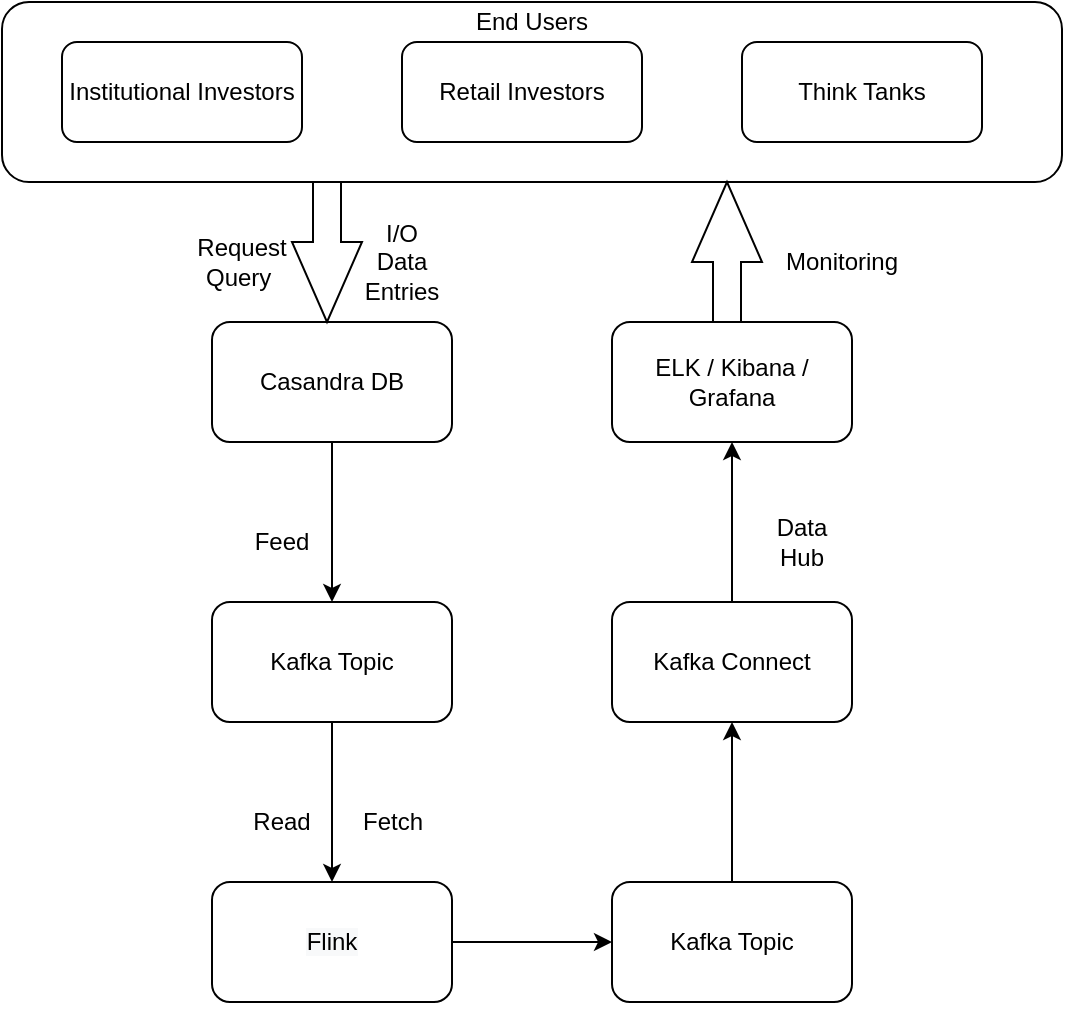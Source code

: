 <mxfile version="14.1.4" type="github">
  <diagram id="wY4aChrGW-KO0GEUPAc9" name="Page-1">
    <mxGraphModel dx="782" dy="437" grid="1" gridSize="10" guides="1" tooltips="1" connect="1" arrows="1" fold="1" page="1" pageScale="1" pageWidth="1100" pageHeight="850" math="0" shadow="0">
      <root>
        <mxCell id="0" />
        <mxCell id="1" parent="0" />
        <mxCell id="xk4uSe9Zr4VyUI2-ZnJq-8" value="" style="whiteSpace=wrap;html=1;rounded=1;" vertex="1" parent="1">
          <mxGeometry x="130" y="110" width="530" height="90" as="geometry" />
        </mxCell>
        <mxCell id="xk4uSe9Zr4VyUI2-ZnJq-9" value="Institutional Investors" style="whiteSpace=wrap;html=1;rounded=1;" vertex="1" parent="1">
          <mxGeometry x="160" y="130" width="120" height="50" as="geometry" />
        </mxCell>
        <mxCell id="xk4uSe9Zr4VyUI2-ZnJq-10" value="Retail Investors" style="whiteSpace=wrap;html=1;rounded=1;" vertex="1" parent="1">
          <mxGeometry x="330" y="130" width="120" height="50" as="geometry" />
        </mxCell>
        <mxCell id="xk4uSe9Zr4VyUI2-ZnJq-11" value="Think Tanks" style="whiteSpace=wrap;html=1;rounded=1;" vertex="1" parent="1">
          <mxGeometry x="500" y="130" width="120" height="50" as="geometry" />
        </mxCell>
        <mxCell id="xk4uSe9Zr4VyUI2-ZnJq-13" value="&amp;nbsp;End Users&amp;nbsp;" style="text;html=1;strokeColor=none;fillColor=none;align=center;verticalAlign=middle;whiteSpace=wrap;rounded=1;" vertex="1" parent="1">
          <mxGeometry x="215" y="110" width="360" height="20" as="geometry" />
        </mxCell>
        <mxCell id="xk4uSe9Zr4VyUI2-ZnJq-35" value="" style="edgeStyle=orthogonalEdgeStyle;orthogonalLoop=1;jettySize=auto;html=1;" edge="1" parent="1" source="xk4uSe9Zr4VyUI2-ZnJq-18" target="xk4uSe9Zr4VyUI2-ZnJq-34">
          <mxGeometry relative="1" as="geometry" />
        </mxCell>
        <mxCell id="xk4uSe9Zr4VyUI2-ZnJq-18" value="Casandra DB" style="whiteSpace=wrap;html=1;rounded=1;" vertex="1" parent="1">
          <mxGeometry x="235" y="270" width="120" height="60" as="geometry" />
        </mxCell>
        <mxCell id="xk4uSe9Zr4VyUI2-ZnJq-37" value="" style="edgeStyle=orthogonalEdgeStyle;orthogonalLoop=1;jettySize=auto;html=1;" edge="1" parent="1" source="xk4uSe9Zr4VyUI2-ZnJq-34" target="xk4uSe9Zr4VyUI2-ZnJq-36">
          <mxGeometry relative="1" as="geometry" />
        </mxCell>
        <mxCell id="xk4uSe9Zr4VyUI2-ZnJq-34" value="Kafka Topic" style="whiteSpace=wrap;html=1;rounded=1;" vertex="1" parent="1">
          <mxGeometry x="235" y="410" width="120" height="60" as="geometry" />
        </mxCell>
        <mxCell id="xk4uSe9Zr4VyUI2-ZnJq-39" value="" style="edgeStyle=orthogonalEdgeStyle;orthogonalLoop=1;jettySize=auto;html=1;" edge="1" parent="1" source="xk4uSe9Zr4VyUI2-ZnJq-36" target="xk4uSe9Zr4VyUI2-ZnJq-38">
          <mxGeometry relative="1" as="geometry" />
        </mxCell>
        <mxCell id="xk4uSe9Zr4VyUI2-ZnJq-36" value="&#xa;&#xa;&lt;span style=&quot;color: rgb(0, 0, 0); font-family: helvetica; font-size: 12px; font-style: normal; font-weight: 400; letter-spacing: normal; text-align: center; text-indent: 0px; text-transform: none; word-spacing: 0px; background-color: rgb(248, 249, 250); display: inline; float: none;&quot;&gt;Flink&lt;/span&gt;&#xa;&#xa;" style="whiteSpace=wrap;html=1;rounded=1;" vertex="1" parent="1">
          <mxGeometry x="235" y="550" width="120" height="60" as="geometry" />
        </mxCell>
        <mxCell id="xk4uSe9Zr4VyUI2-ZnJq-41" value="" style="edgeStyle=orthogonalEdgeStyle;orthogonalLoop=1;jettySize=auto;html=1;" edge="1" parent="1" source="xk4uSe9Zr4VyUI2-ZnJq-38" target="xk4uSe9Zr4VyUI2-ZnJq-40">
          <mxGeometry relative="1" as="geometry" />
        </mxCell>
        <mxCell id="xk4uSe9Zr4VyUI2-ZnJq-38" value="Kafka Topic" style="whiteSpace=wrap;html=1;rounded=1;" vertex="1" parent="1">
          <mxGeometry x="435" y="550" width="120" height="60" as="geometry" />
        </mxCell>
        <mxCell id="xk4uSe9Zr4VyUI2-ZnJq-43" value="" style="edgeStyle=orthogonalEdgeStyle;orthogonalLoop=1;jettySize=auto;html=1;" edge="1" parent="1" source="xk4uSe9Zr4VyUI2-ZnJq-40" target="xk4uSe9Zr4VyUI2-ZnJq-42">
          <mxGeometry relative="1" as="geometry" />
        </mxCell>
        <mxCell id="xk4uSe9Zr4VyUI2-ZnJq-40" value="Kafka Connect" style="whiteSpace=wrap;html=1;rounded=1;" vertex="1" parent="1">
          <mxGeometry x="435" y="410" width="120" height="60" as="geometry" />
        </mxCell>
        <mxCell id="xk4uSe9Zr4VyUI2-ZnJq-42" value="ELK / Kibana / Grafana" style="whiteSpace=wrap;html=1;rounded=1;" vertex="1" parent="1">
          <mxGeometry x="435" y="270" width="120" height="60" as="geometry" />
        </mxCell>
        <mxCell id="xk4uSe9Zr4VyUI2-ZnJq-46" value="" style="html=1;shadow=0;dashed=0;align=center;verticalAlign=middle;shape=mxgraph.arrows2.arrow;dy=0.6;dx=40;direction=north;notch=0;rounded=1;" vertex="1" parent="1">
          <mxGeometry x="475" y="200" width="35" height="70" as="geometry" />
        </mxCell>
        <mxCell id="xk4uSe9Zr4VyUI2-ZnJq-47" value="" style="html=1;shadow=0;dashed=0;align=center;verticalAlign=middle;shape=mxgraph.arrows2.arrow;dy=0.6;dx=40;direction=south;notch=0;rounded=1;" vertex="1" parent="1">
          <mxGeometry x="275" y="200" width="35" height="70" as="geometry" />
        </mxCell>
        <mxCell id="xk4uSe9Zr4VyUI2-ZnJq-62" value="Request Query&amp;nbsp;" style="text;html=1;strokeColor=none;fillColor=none;align=center;verticalAlign=middle;whiteSpace=wrap;rounded=1;" vertex="1" parent="1">
          <mxGeometry x="230" y="230" width="40" height="20" as="geometry" />
        </mxCell>
        <mxCell id="xk4uSe9Zr4VyUI2-ZnJq-63" value="I/O Data Entries" style="text;html=1;strokeColor=none;fillColor=none;align=center;verticalAlign=middle;whiteSpace=wrap;rounded=1;" vertex="1" parent="1">
          <mxGeometry x="310" y="230" width="40" height="20" as="geometry" />
        </mxCell>
        <mxCell id="xk4uSe9Zr4VyUI2-ZnJq-64" value="Monitoring" style="text;html=1;strokeColor=none;fillColor=none;align=center;verticalAlign=middle;whiteSpace=wrap;rounded=1;" vertex="1" parent="1">
          <mxGeometry x="530" y="230" width="40" height="20" as="geometry" />
        </mxCell>
        <mxCell id="xk4uSe9Zr4VyUI2-ZnJq-65" value="Read" style="text;html=1;strokeColor=none;fillColor=none;align=center;verticalAlign=middle;whiteSpace=wrap;rounded=1;" vertex="1" parent="1">
          <mxGeometry x="250" y="510" width="40" height="20" as="geometry" />
        </mxCell>
        <mxCell id="xk4uSe9Zr4VyUI2-ZnJq-66" value="Fetch" style="text;html=1;align=center;verticalAlign=middle;resizable=0;points=[];autosize=1;rounded=1;" vertex="1" parent="1">
          <mxGeometry x="300" y="510" width="50" height="20" as="geometry" />
        </mxCell>
        <mxCell id="xk4uSe9Zr4VyUI2-ZnJq-68" value="Feed" style="text;html=1;strokeColor=none;fillColor=none;align=center;verticalAlign=middle;whiteSpace=wrap;rounded=1;" vertex="1" parent="1">
          <mxGeometry x="250" y="370" width="40" height="20" as="geometry" />
        </mxCell>
        <mxCell id="xk4uSe9Zr4VyUI2-ZnJq-70" value="Data Hub" style="text;html=1;strokeColor=none;fillColor=none;align=center;verticalAlign=middle;whiteSpace=wrap;rounded=1;" vertex="1" parent="1">
          <mxGeometry x="510" y="370" width="40" height="20" as="geometry" />
        </mxCell>
      </root>
    </mxGraphModel>
  </diagram>
</mxfile>
